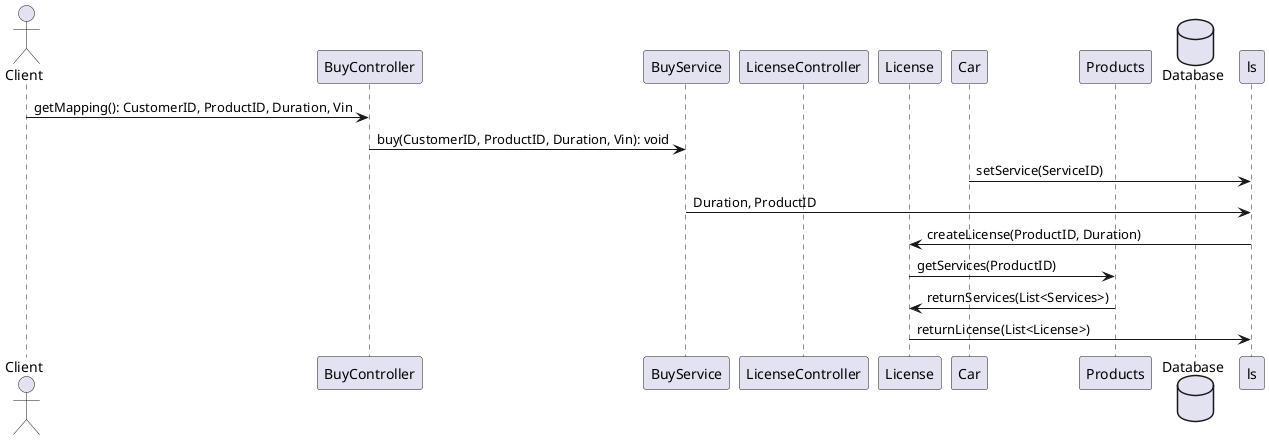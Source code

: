 @startuml
'https://plantuml.com/sequence-diagram

actor Client as c
participant BuyController as co
participant BuyService as s
participant LicenseController as lc
participant License as l
participant Car as ca
participant Products as p
database Database as db

c -> co: getMapping(): CustomerID, ProductID, Duration, Vin
co-> s: buy(CustomerID, ProductID, Duration, Vin): void
's -> ca: setProduct(ProductId, Vin)
ca -> ls: setService(ServiceID)

s-> ls: Duration, ProductID
ls->  l: createLicense(ProductID, Duration)
l->p: getServices(ProductID)
p->l: returnServices(List<Services>)
l->ls: returnLicense(List<License>)





@enduml